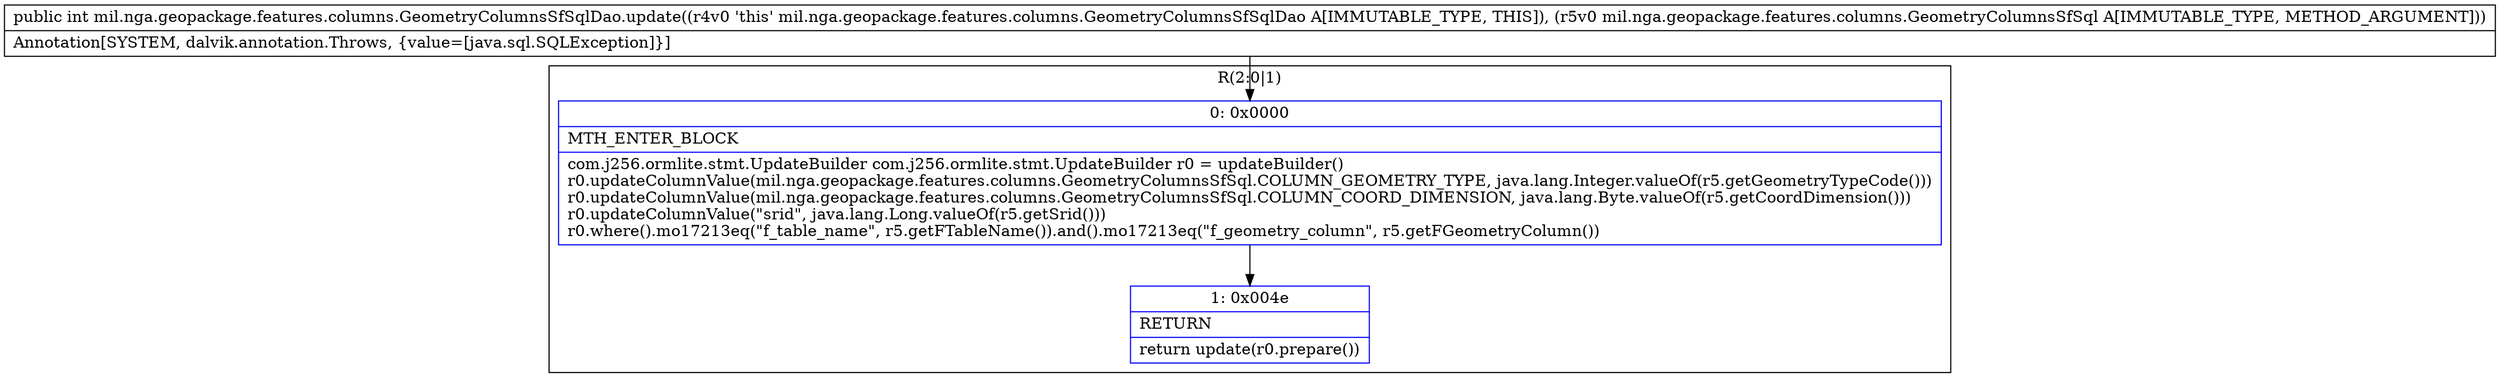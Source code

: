 digraph "CFG formil.nga.geopackage.features.columns.GeometryColumnsSfSqlDao.update(Lmil\/nga\/geopackage\/features\/columns\/GeometryColumnsSfSql;)I" {
subgraph cluster_Region_528457137 {
label = "R(2:0|1)";
node [shape=record,color=blue];
Node_0 [shape=record,label="{0\:\ 0x0000|MTH_ENTER_BLOCK\l|com.j256.ormlite.stmt.UpdateBuilder com.j256.ormlite.stmt.UpdateBuilder r0 = updateBuilder()\lr0.updateColumnValue(mil.nga.geopackage.features.columns.GeometryColumnsSfSql.COLUMN_GEOMETRY_TYPE, java.lang.Integer.valueOf(r5.getGeometryTypeCode()))\lr0.updateColumnValue(mil.nga.geopackage.features.columns.GeometryColumnsSfSql.COLUMN_COORD_DIMENSION, java.lang.Byte.valueOf(r5.getCoordDimension()))\lr0.updateColumnValue(\"srid\", java.lang.Long.valueOf(r5.getSrid()))\lr0.where().mo17213eq(\"f_table_name\", r5.getFTableName()).and().mo17213eq(\"f_geometry_column\", r5.getFGeometryColumn())\l}"];
Node_1 [shape=record,label="{1\:\ 0x004e|RETURN\l|return update(r0.prepare())\l}"];
}
MethodNode[shape=record,label="{public int mil.nga.geopackage.features.columns.GeometryColumnsSfSqlDao.update((r4v0 'this' mil.nga.geopackage.features.columns.GeometryColumnsSfSqlDao A[IMMUTABLE_TYPE, THIS]), (r5v0 mil.nga.geopackage.features.columns.GeometryColumnsSfSql A[IMMUTABLE_TYPE, METHOD_ARGUMENT]))  | Annotation[SYSTEM, dalvik.annotation.Throws, \{value=[java.sql.SQLException]\}]\l}"];
MethodNode -> Node_0;
Node_0 -> Node_1;
}

